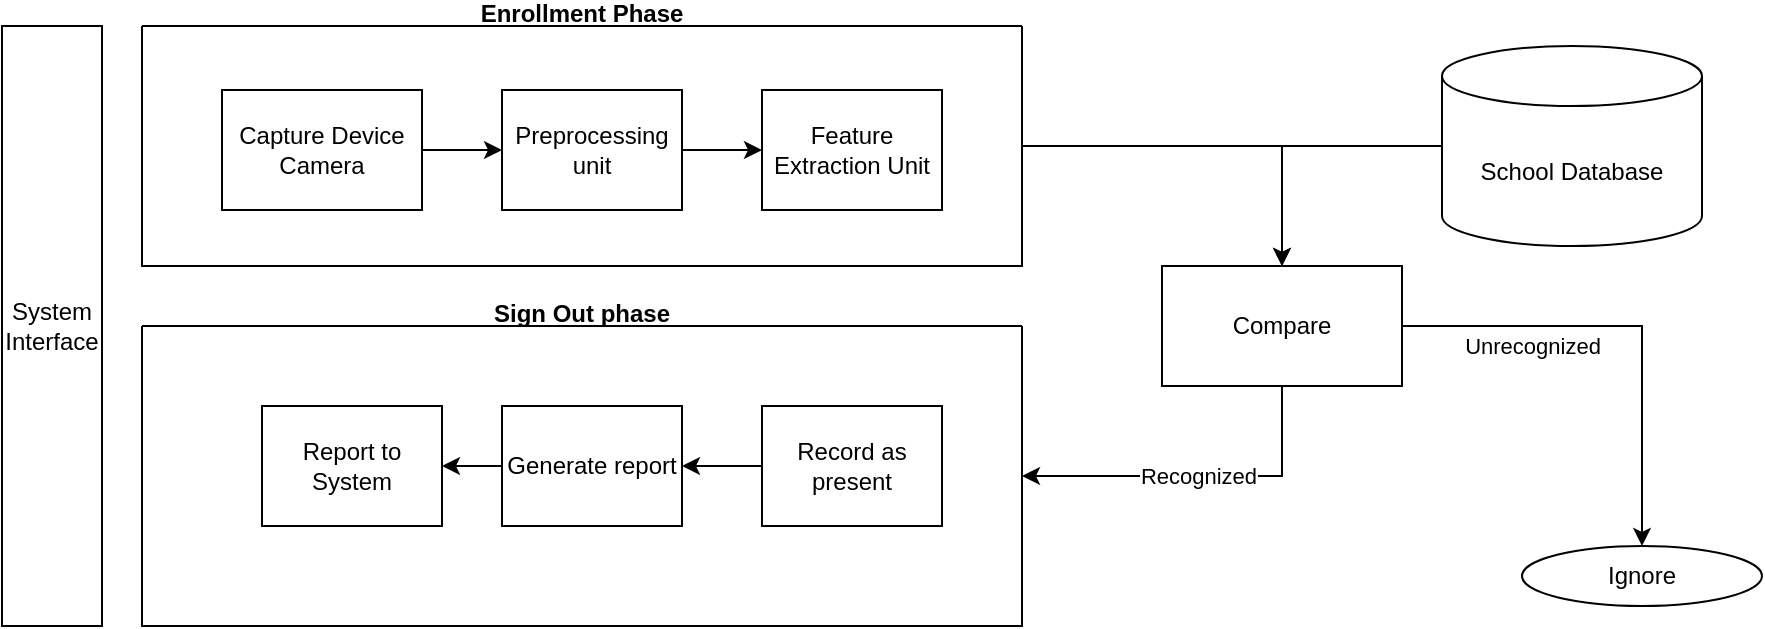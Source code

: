 <mxfile version="23.1.5" type="device">
  <diagram name="Page-1" id="4ksU3u818pfV3JrJqQyc">
    <mxGraphModel dx="1293" dy="1158" grid="1" gridSize="10" guides="1" tooltips="1" connect="1" arrows="1" fold="1" page="1" pageScale="1" pageWidth="3300" pageHeight="4681" math="0" shadow="0">
      <root>
        <mxCell id="0" />
        <mxCell id="1" parent="0" />
        <mxCell id="5EFUJfNXmSWU-OuOl8oD-21" style="edgeStyle=orthogonalEdgeStyle;rounded=0;orthogonalLoop=1;jettySize=auto;html=1;entryX=0.5;entryY=0;entryDx=0;entryDy=0;" edge="1" parent="1" source="5EFUJfNXmSWU-OuOl8oD-3" target="5EFUJfNXmSWU-OuOl8oD-18">
          <mxGeometry relative="1" as="geometry" />
        </mxCell>
        <mxCell id="5EFUJfNXmSWU-OuOl8oD-3" value="Enrollment Phase&#xa;" style="swimlane;startSize=0;" vertex="1" parent="1">
          <mxGeometry x="80" y="120" width="440" height="120" as="geometry" />
        </mxCell>
        <mxCell id="5EFUJfNXmSWU-OuOl8oD-11" style="edgeStyle=orthogonalEdgeStyle;rounded=0;orthogonalLoop=1;jettySize=auto;html=1;exitX=1;exitY=0.5;exitDx=0;exitDy=0;" edge="1" parent="5EFUJfNXmSWU-OuOl8oD-3" source="5EFUJfNXmSWU-OuOl8oD-9" target="5EFUJfNXmSWU-OuOl8oD-10">
          <mxGeometry relative="1" as="geometry" />
        </mxCell>
        <mxCell id="5EFUJfNXmSWU-OuOl8oD-9" value="Capture Device&lt;br&gt;Camera" style="rounded=0;whiteSpace=wrap;html=1;" vertex="1" parent="5EFUJfNXmSWU-OuOl8oD-3">
          <mxGeometry x="40" y="32" width="100" height="60" as="geometry" />
        </mxCell>
        <mxCell id="5EFUJfNXmSWU-OuOl8oD-15" style="edgeStyle=orthogonalEdgeStyle;rounded=0;orthogonalLoop=1;jettySize=auto;html=1;entryX=0;entryY=0.5;entryDx=0;entryDy=0;" edge="1" parent="5EFUJfNXmSWU-OuOl8oD-3" source="5EFUJfNXmSWU-OuOl8oD-10" target="5EFUJfNXmSWU-OuOl8oD-13">
          <mxGeometry relative="1" as="geometry" />
        </mxCell>
        <mxCell id="5EFUJfNXmSWU-OuOl8oD-10" value="Preprocessing unit" style="rounded=0;whiteSpace=wrap;html=1;" vertex="1" parent="5EFUJfNXmSWU-OuOl8oD-3">
          <mxGeometry x="180" y="32" width="90" height="60" as="geometry" />
        </mxCell>
        <mxCell id="5EFUJfNXmSWU-OuOl8oD-13" value="Feature Extraction Unit" style="rounded=0;whiteSpace=wrap;html=1;" vertex="1" parent="5EFUJfNXmSWU-OuOl8oD-3">
          <mxGeometry x="310" y="32" width="90" height="60" as="geometry" />
        </mxCell>
        <mxCell id="5EFUJfNXmSWU-OuOl8oD-4" style="edgeStyle=orthogonalEdgeStyle;rounded=0;orthogonalLoop=1;jettySize=auto;html=1;exitX=0.5;exitY=1;exitDx=0;exitDy=0;" edge="1" parent="1" source="5EFUJfNXmSWU-OuOl8oD-3" target="5EFUJfNXmSWU-OuOl8oD-3">
          <mxGeometry relative="1" as="geometry" />
        </mxCell>
        <mxCell id="5EFUJfNXmSWU-OuOl8oD-5" value="Sign Out phase&#xa;" style="swimlane;startSize=0;" vertex="1" parent="1">
          <mxGeometry x="80" y="270" width="440" height="150" as="geometry" />
        </mxCell>
        <mxCell id="5EFUJfNXmSWU-OuOl8oD-27" style="edgeStyle=orthogonalEdgeStyle;rounded=0;orthogonalLoop=1;jettySize=auto;html=1;exitX=0;exitY=0.5;exitDx=0;exitDy=0;" edge="1" parent="5EFUJfNXmSWU-OuOl8oD-5" source="5EFUJfNXmSWU-OuOl8oD-25" target="5EFUJfNXmSWU-OuOl8oD-26">
          <mxGeometry relative="1" as="geometry" />
        </mxCell>
        <mxCell id="5EFUJfNXmSWU-OuOl8oD-25" value="Record as present" style="rounded=0;whiteSpace=wrap;html=1;" vertex="1" parent="5EFUJfNXmSWU-OuOl8oD-5">
          <mxGeometry x="310" y="40" width="90" height="60" as="geometry" />
        </mxCell>
        <mxCell id="5EFUJfNXmSWU-OuOl8oD-29" style="edgeStyle=orthogonalEdgeStyle;rounded=0;orthogonalLoop=1;jettySize=auto;html=1;" edge="1" parent="5EFUJfNXmSWU-OuOl8oD-5" source="5EFUJfNXmSWU-OuOl8oD-26" target="5EFUJfNXmSWU-OuOl8oD-28">
          <mxGeometry relative="1" as="geometry" />
        </mxCell>
        <mxCell id="5EFUJfNXmSWU-OuOl8oD-26" value="Generate report" style="rounded=0;whiteSpace=wrap;html=1;" vertex="1" parent="5EFUJfNXmSWU-OuOl8oD-5">
          <mxGeometry x="180" y="40" width="90" height="60" as="geometry" />
        </mxCell>
        <mxCell id="5EFUJfNXmSWU-OuOl8oD-28" value="Report to System" style="rounded=0;whiteSpace=wrap;html=1;" vertex="1" parent="5EFUJfNXmSWU-OuOl8oD-5">
          <mxGeometry x="60" y="40" width="90" height="60" as="geometry" />
        </mxCell>
        <mxCell id="5EFUJfNXmSWU-OuOl8oD-19" style="edgeStyle=orthogonalEdgeStyle;rounded=0;orthogonalLoop=1;jettySize=auto;html=1;exitX=0;exitY=0.5;exitDx=0;exitDy=0;exitPerimeter=0;entryX=0.5;entryY=0;entryDx=0;entryDy=0;" edge="1" parent="1" source="5EFUJfNXmSWU-OuOl8oD-6" target="5EFUJfNXmSWU-OuOl8oD-18">
          <mxGeometry relative="1" as="geometry" />
        </mxCell>
        <mxCell id="5EFUJfNXmSWU-OuOl8oD-6" value="School Database" style="shape=cylinder3;whiteSpace=wrap;html=1;boundedLbl=1;backgroundOutline=1;size=15;" vertex="1" parent="1">
          <mxGeometry x="730" y="130" width="130" height="100" as="geometry" />
        </mxCell>
        <mxCell id="5EFUJfNXmSWU-OuOl8oD-7" value="System Interface" style="rounded=0;whiteSpace=wrap;html=1;" vertex="1" parent="1">
          <mxGeometry x="10" y="120" width="50" height="300" as="geometry" />
        </mxCell>
        <mxCell id="5EFUJfNXmSWU-OuOl8oD-22" value="Recognized" style="edgeStyle=orthogonalEdgeStyle;rounded=0;orthogonalLoop=1;jettySize=auto;html=1;exitX=0.5;exitY=1;exitDx=0;exitDy=0;entryX=1;entryY=0.5;entryDx=0;entryDy=0;" edge="1" parent="1" source="5EFUJfNXmSWU-OuOl8oD-18" target="5EFUJfNXmSWU-OuOl8oD-5">
          <mxGeometry relative="1" as="geometry" />
        </mxCell>
        <mxCell id="5EFUJfNXmSWU-OuOl8oD-23" value="Unrecognized" style="edgeStyle=orthogonalEdgeStyle;rounded=0;orthogonalLoop=1;jettySize=auto;html=1;entryX=0.5;entryY=0;entryDx=0;entryDy=0;" edge="1" parent="1" source="5EFUJfNXmSWU-OuOl8oD-18" target="5EFUJfNXmSWU-OuOl8oD-24">
          <mxGeometry x="-0.424" y="-10" relative="1" as="geometry">
            <mxPoint x="880" y="370" as="targetPoint" />
            <Array as="points">
              <mxPoint x="830" y="270" />
              <mxPoint x="830" y="370" />
            </Array>
            <mxPoint x="-1" as="offset" />
          </mxGeometry>
        </mxCell>
        <mxCell id="5EFUJfNXmSWU-OuOl8oD-18" value="Compare" style="rounded=0;whiteSpace=wrap;html=1;" vertex="1" parent="1">
          <mxGeometry x="590" y="240" width="120" height="60" as="geometry" />
        </mxCell>
        <mxCell id="5EFUJfNXmSWU-OuOl8oD-24" value="Ignore" style="ellipse;whiteSpace=wrap;html=1;" vertex="1" parent="1">
          <mxGeometry x="770" y="380" width="120" height="30" as="geometry" />
        </mxCell>
      </root>
    </mxGraphModel>
  </diagram>
</mxfile>
